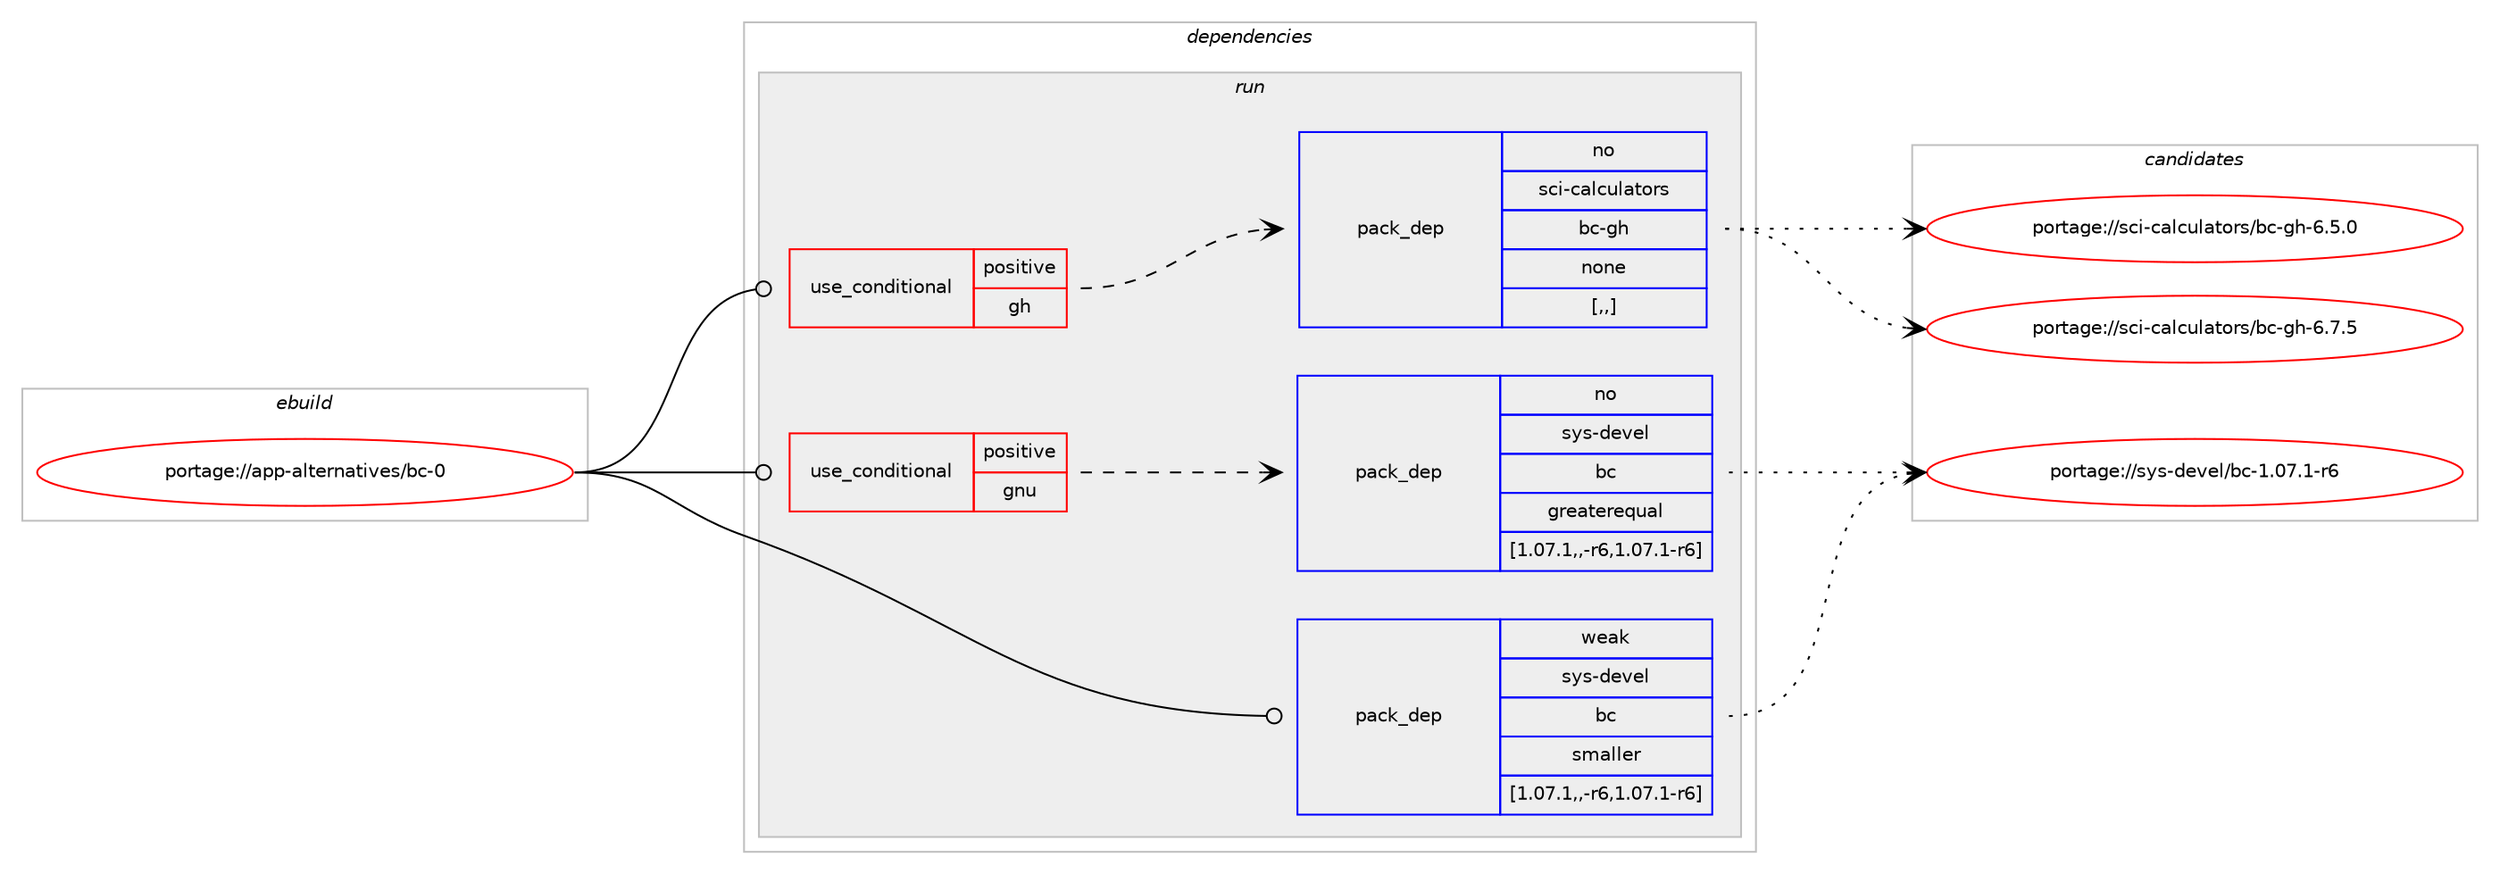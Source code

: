 digraph prolog {

# *************
# Graph options
# *************

newrank=true;
concentrate=true;
compound=true;
graph [rankdir=LR,fontname=Helvetica,fontsize=10,ranksep=1.5];#, ranksep=2.5, nodesep=0.2];
edge  [arrowhead=vee];
node  [fontname=Helvetica,fontsize=10];

# **********
# The ebuild
# **********

subgraph cluster_leftcol {
color=gray;
rank=same;
label=<<i>ebuild</i>>;
id [label="portage://app-alternatives/bc-0", color=red, width=4, href="../app-alternatives/bc-0.svg"];
}

# ****************
# The dependencies
# ****************

subgraph cluster_midcol {
color=gray;
label=<<i>dependencies</i>>;
subgraph cluster_compile {
fillcolor="#eeeeee";
style=filled;
label=<<i>compile</i>>;
}
subgraph cluster_compileandrun {
fillcolor="#eeeeee";
style=filled;
label=<<i>compile and run</i>>;
}
subgraph cluster_run {
fillcolor="#eeeeee";
style=filled;
label=<<i>run</i>>;
subgraph cond1446 {
dependency5603 [label=<<TABLE BORDER="0" CELLBORDER="1" CELLSPACING="0" CELLPADDING="4"><TR><TD ROWSPAN="3" CELLPADDING="10">use_conditional</TD></TR><TR><TD>positive</TD></TR><TR><TD>gh</TD></TR></TABLE>>, shape=none, color=red];
subgraph pack4133 {
dependency5604 [label=<<TABLE BORDER="0" CELLBORDER="1" CELLSPACING="0" CELLPADDING="4" WIDTH="220"><TR><TD ROWSPAN="6" CELLPADDING="30">pack_dep</TD></TR><TR><TD WIDTH="110">no</TD></TR><TR><TD>sci-calculators</TD></TR><TR><TD>bc-gh</TD></TR><TR><TD>none</TD></TR><TR><TD>[,,]</TD></TR></TABLE>>, shape=none, color=blue];
}
dependency5603:e -> dependency5604:w [weight=20,style="dashed",arrowhead="vee"];
}
id:e -> dependency5603:w [weight=20,style="solid",arrowhead="odot"];
subgraph cond1447 {
dependency5605 [label=<<TABLE BORDER="0" CELLBORDER="1" CELLSPACING="0" CELLPADDING="4"><TR><TD ROWSPAN="3" CELLPADDING="10">use_conditional</TD></TR><TR><TD>positive</TD></TR><TR><TD>gnu</TD></TR></TABLE>>, shape=none, color=red];
subgraph pack4134 {
dependency5606 [label=<<TABLE BORDER="0" CELLBORDER="1" CELLSPACING="0" CELLPADDING="4" WIDTH="220"><TR><TD ROWSPAN="6" CELLPADDING="30">pack_dep</TD></TR><TR><TD WIDTH="110">no</TD></TR><TR><TD>sys-devel</TD></TR><TR><TD>bc</TD></TR><TR><TD>greaterequal</TD></TR><TR><TD>[1.07.1,,-r6,1.07.1-r6]</TD></TR></TABLE>>, shape=none, color=blue];
}
dependency5605:e -> dependency5606:w [weight=20,style="dashed",arrowhead="vee"];
}
id:e -> dependency5605:w [weight=20,style="solid",arrowhead="odot"];
subgraph pack4135 {
dependency5607 [label=<<TABLE BORDER="0" CELLBORDER="1" CELLSPACING="0" CELLPADDING="4" WIDTH="220"><TR><TD ROWSPAN="6" CELLPADDING="30">pack_dep</TD></TR><TR><TD WIDTH="110">weak</TD></TR><TR><TD>sys-devel</TD></TR><TR><TD>bc</TD></TR><TR><TD>smaller</TD></TR><TR><TD>[1.07.1,,-r6,1.07.1-r6]</TD></TR></TABLE>>, shape=none, color=blue];
}
id:e -> dependency5607:w [weight=20,style="solid",arrowhead="odot"];
}
}

# **************
# The candidates
# **************

subgraph cluster_choices {
rank=same;
color=gray;
label=<<i>candidates</i>>;

subgraph choice4133 {
color=black;
nodesep=1;
choice11599105459997108991171089711611111411547989945103104455446534648 [label="portage://sci-calculators/bc-gh-6.5.0", color=red, width=4,href="../sci-calculators/bc-gh-6.5.0.svg"];
choice11599105459997108991171089711611111411547989945103104455446554653 [label="portage://sci-calculators/bc-gh-6.7.5", color=red, width=4,href="../sci-calculators/bc-gh-6.7.5.svg"];
dependency5604:e -> choice11599105459997108991171089711611111411547989945103104455446534648:w [style=dotted,weight="100"];
dependency5604:e -> choice11599105459997108991171089711611111411547989945103104455446554653:w [style=dotted,weight="100"];
}
subgraph choice4134 {
color=black;
nodesep=1;
choice11512111545100101118101108479899454946485546494511454 [label="portage://sys-devel/bc-1.07.1-r6", color=red, width=4,href="../sys-devel/bc-1.07.1-r6.svg"];
dependency5606:e -> choice11512111545100101118101108479899454946485546494511454:w [style=dotted,weight="100"];
}
subgraph choice4135 {
color=black;
nodesep=1;
choice11512111545100101118101108479899454946485546494511454 [label="portage://sys-devel/bc-1.07.1-r6", color=red, width=4,href="../sys-devel/bc-1.07.1-r6.svg"];
dependency5607:e -> choice11512111545100101118101108479899454946485546494511454:w [style=dotted,weight="100"];
}
}

}
